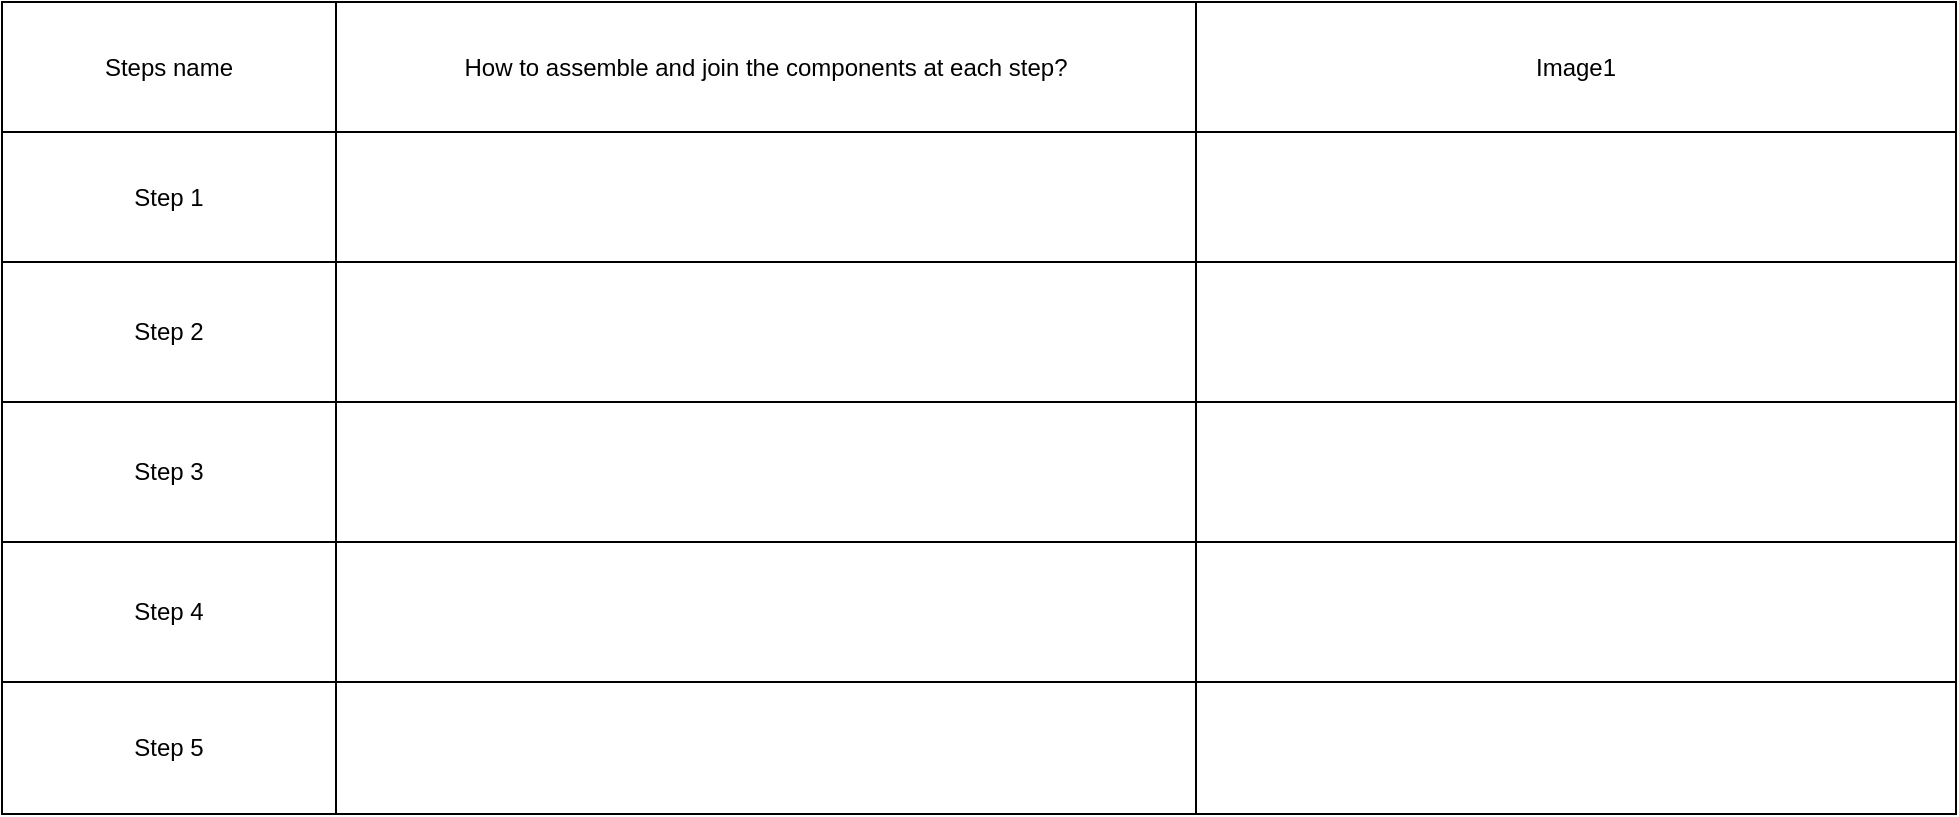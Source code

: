 <mxfile version="16.2.2" type="github">
  <diagram id="uEdvBf2kqpspZAhSslnI" name="Page-1">
    <mxGraphModel dx="1186" dy="651" grid="1" gridSize="10" guides="1" tooltips="1" connect="1" arrows="1" fold="1" page="1" pageScale="1" pageWidth="827" pageHeight="1169" math="0" shadow="0">
      <root>
        <mxCell id="0" />
        <mxCell id="1" parent="0" />
        <mxCell id="KlavnvulWfk_JPWq43i2-1" value="" style="shape=table;startSize=0;container=1;collapsible=0;childLayout=tableLayout;" parent="1" vertex="1">
          <mxGeometry x="130" y="250" width="977" height="406" as="geometry" />
        </mxCell>
        <mxCell id="KlavnvulWfk_JPWq43i2-2" value="" style="shape=partialRectangle;collapsible=0;dropTarget=0;pointerEvents=0;fillColor=none;top=0;left=0;bottom=0;right=0;points=[[0,0.5],[1,0.5]];portConstraint=eastwest;" parent="KlavnvulWfk_JPWq43i2-1" vertex="1">
          <mxGeometry width="977" height="65" as="geometry" />
        </mxCell>
        <mxCell id="KlavnvulWfk_JPWq43i2-3" value="Steps name" style="shape=partialRectangle;html=1;whiteSpace=wrap;connectable=0;overflow=hidden;fillColor=none;top=0;left=0;bottom=0;right=0;" parent="KlavnvulWfk_JPWq43i2-2" vertex="1">
          <mxGeometry width="167" height="65" as="geometry" />
        </mxCell>
        <mxCell id="KlavnvulWfk_JPWq43i2-4" value="How to assemble and join the components at each step?" style="shape=partialRectangle;html=1;whiteSpace=wrap;connectable=0;overflow=hidden;fillColor=none;top=0;left=0;bottom=0;right=0;" parent="KlavnvulWfk_JPWq43i2-2" vertex="1">
          <mxGeometry x="167" width="430" height="65" as="geometry" />
        </mxCell>
        <mxCell id="KlavnvulWfk_JPWq43i2-6" value="Image1" style="shape=partialRectangle;html=1;whiteSpace=wrap;connectable=0;overflow=hidden;fillColor=none;top=0;left=0;bottom=0;right=0;" parent="KlavnvulWfk_JPWq43i2-2" vertex="1">
          <mxGeometry x="597" width="380" height="65" as="geometry" />
        </mxCell>
        <mxCell id="KlavnvulWfk_JPWq43i2-7" style="shape=partialRectangle;collapsible=0;dropTarget=0;pointerEvents=0;fillColor=none;top=0;left=0;bottom=0;right=0;points=[[0,0.5],[1,0.5]];portConstraint=eastwest;" parent="KlavnvulWfk_JPWq43i2-1" vertex="1">
          <mxGeometry y="65" width="977" height="65" as="geometry" />
        </mxCell>
        <mxCell id="KlavnvulWfk_JPWq43i2-8" value="Step 1" style="shape=partialRectangle;html=1;whiteSpace=wrap;connectable=0;overflow=hidden;fillColor=none;top=0;left=0;bottom=0;right=0;" parent="KlavnvulWfk_JPWq43i2-7" vertex="1">
          <mxGeometry width="167" height="65" as="geometry" />
        </mxCell>
        <mxCell id="KlavnvulWfk_JPWq43i2-9" style="shape=partialRectangle;html=1;whiteSpace=wrap;connectable=0;overflow=hidden;fillColor=none;top=0;left=0;bottom=0;right=0;" parent="KlavnvulWfk_JPWq43i2-7" vertex="1">
          <mxGeometry x="167" width="430" height="65" as="geometry" />
        </mxCell>
        <mxCell id="KlavnvulWfk_JPWq43i2-11" style="shape=partialRectangle;html=1;whiteSpace=wrap;connectable=0;overflow=hidden;fillColor=none;top=0;left=0;bottom=0;right=0;" parent="KlavnvulWfk_JPWq43i2-7" vertex="1">
          <mxGeometry x="597" width="380" height="65" as="geometry" />
        </mxCell>
        <mxCell id="KlavnvulWfk_JPWq43i2-12" style="shape=partialRectangle;collapsible=0;dropTarget=0;pointerEvents=0;fillColor=none;top=0;left=0;bottom=0;right=0;points=[[0,0.5],[1,0.5]];portConstraint=eastwest;" parent="KlavnvulWfk_JPWq43i2-1" vertex="1">
          <mxGeometry y="130" width="977" height="70" as="geometry" />
        </mxCell>
        <mxCell id="KlavnvulWfk_JPWq43i2-13" value="Step 2" style="shape=partialRectangle;html=1;whiteSpace=wrap;connectable=0;overflow=hidden;fillColor=none;top=0;left=0;bottom=0;right=0;" parent="KlavnvulWfk_JPWq43i2-12" vertex="1">
          <mxGeometry width="167" height="70" as="geometry" />
        </mxCell>
        <mxCell id="KlavnvulWfk_JPWq43i2-14" style="shape=partialRectangle;html=1;whiteSpace=wrap;connectable=0;overflow=hidden;fillColor=none;top=0;left=0;bottom=0;right=0;" parent="KlavnvulWfk_JPWq43i2-12" vertex="1">
          <mxGeometry x="167" width="430" height="70" as="geometry" />
        </mxCell>
        <mxCell id="KlavnvulWfk_JPWq43i2-16" style="shape=partialRectangle;html=1;whiteSpace=wrap;connectable=0;overflow=hidden;fillColor=none;top=0;left=0;bottom=0;right=0;" parent="KlavnvulWfk_JPWq43i2-12" vertex="1">
          <mxGeometry x="597" width="380" height="70" as="geometry" />
        </mxCell>
        <mxCell id="KlavnvulWfk_JPWq43i2-17" value="" style="shape=partialRectangle;collapsible=0;dropTarget=0;pointerEvents=0;fillColor=none;top=0;left=0;bottom=0;right=0;points=[[0,0.5],[1,0.5]];portConstraint=eastwest;" parent="KlavnvulWfk_JPWq43i2-1" vertex="1">
          <mxGeometry y="200" width="977" height="70" as="geometry" />
        </mxCell>
        <mxCell id="KlavnvulWfk_JPWq43i2-18" value="Step 3" style="shape=partialRectangle;html=1;whiteSpace=wrap;connectable=0;overflow=hidden;fillColor=none;top=0;left=0;bottom=0;right=0;" parent="KlavnvulWfk_JPWq43i2-17" vertex="1">
          <mxGeometry width="167" height="70" as="geometry" />
        </mxCell>
        <mxCell id="KlavnvulWfk_JPWq43i2-19" value="" style="shape=partialRectangle;html=1;whiteSpace=wrap;connectable=0;overflow=hidden;fillColor=none;top=0;left=0;bottom=0;right=0;" parent="KlavnvulWfk_JPWq43i2-17" vertex="1">
          <mxGeometry x="167" width="430" height="70" as="geometry" />
        </mxCell>
        <mxCell id="KlavnvulWfk_JPWq43i2-21" value="" style="shape=partialRectangle;html=1;whiteSpace=wrap;connectable=0;overflow=hidden;fillColor=none;top=0;left=0;bottom=0;right=0;" parent="KlavnvulWfk_JPWq43i2-17" vertex="1">
          <mxGeometry x="597" width="380" height="70" as="geometry" />
        </mxCell>
        <mxCell id="KlavnvulWfk_JPWq43i2-22" value="" style="shape=partialRectangle;collapsible=0;dropTarget=0;pointerEvents=0;fillColor=none;top=0;left=0;bottom=0;right=0;points=[[0,0.5],[1,0.5]];portConstraint=eastwest;" parent="KlavnvulWfk_JPWq43i2-1" vertex="1">
          <mxGeometry y="270" width="977" height="70" as="geometry" />
        </mxCell>
        <mxCell id="KlavnvulWfk_JPWq43i2-23" value="Step 4" style="shape=partialRectangle;html=1;whiteSpace=wrap;connectable=0;overflow=hidden;fillColor=none;top=0;left=0;bottom=0;right=0;" parent="KlavnvulWfk_JPWq43i2-22" vertex="1">
          <mxGeometry width="167" height="70" as="geometry" />
        </mxCell>
        <mxCell id="KlavnvulWfk_JPWq43i2-24" value="" style="shape=partialRectangle;html=1;whiteSpace=wrap;connectable=0;overflow=hidden;fillColor=none;top=0;left=0;bottom=0;right=0;" parent="KlavnvulWfk_JPWq43i2-22" vertex="1">
          <mxGeometry x="167" width="430" height="70" as="geometry" />
        </mxCell>
        <mxCell id="KlavnvulWfk_JPWq43i2-26" value="" style="shape=partialRectangle;html=1;whiteSpace=wrap;connectable=0;overflow=hidden;fillColor=none;top=0;left=0;bottom=0;right=0;" parent="KlavnvulWfk_JPWq43i2-22" vertex="1">
          <mxGeometry x="597" width="380" height="70" as="geometry" />
        </mxCell>
        <mxCell id="KlavnvulWfk_JPWq43i2-27" value="" style="shape=partialRectangle;collapsible=0;dropTarget=0;pointerEvents=0;fillColor=none;top=0;left=0;bottom=0;right=0;points=[[0,0.5],[1,0.5]];portConstraint=eastwest;" parent="KlavnvulWfk_JPWq43i2-1" vertex="1">
          <mxGeometry y="340" width="977" height="66" as="geometry" />
        </mxCell>
        <mxCell id="KlavnvulWfk_JPWq43i2-28" value="Step 5" style="shape=partialRectangle;html=1;whiteSpace=wrap;connectable=0;overflow=hidden;fillColor=none;top=0;left=0;bottom=0;right=0;" parent="KlavnvulWfk_JPWq43i2-27" vertex="1">
          <mxGeometry width="167" height="66" as="geometry" />
        </mxCell>
        <mxCell id="KlavnvulWfk_JPWq43i2-29" value="" style="shape=partialRectangle;html=1;whiteSpace=wrap;connectable=0;overflow=hidden;fillColor=none;top=0;left=0;bottom=0;right=0;" parent="KlavnvulWfk_JPWq43i2-27" vertex="1">
          <mxGeometry x="167" width="430" height="66" as="geometry" />
        </mxCell>
        <mxCell id="KlavnvulWfk_JPWq43i2-31" value="" style="shape=partialRectangle;html=1;whiteSpace=wrap;connectable=0;overflow=hidden;fillColor=none;top=0;left=0;bottom=0;right=0;" parent="KlavnvulWfk_JPWq43i2-27" vertex="1">
          <mxGeometry x="597" width="380" height="66" as="geometry" />
        </mxCell>
      </root>
    </mxGraphModel>
  </diagram>
</mxfile>
